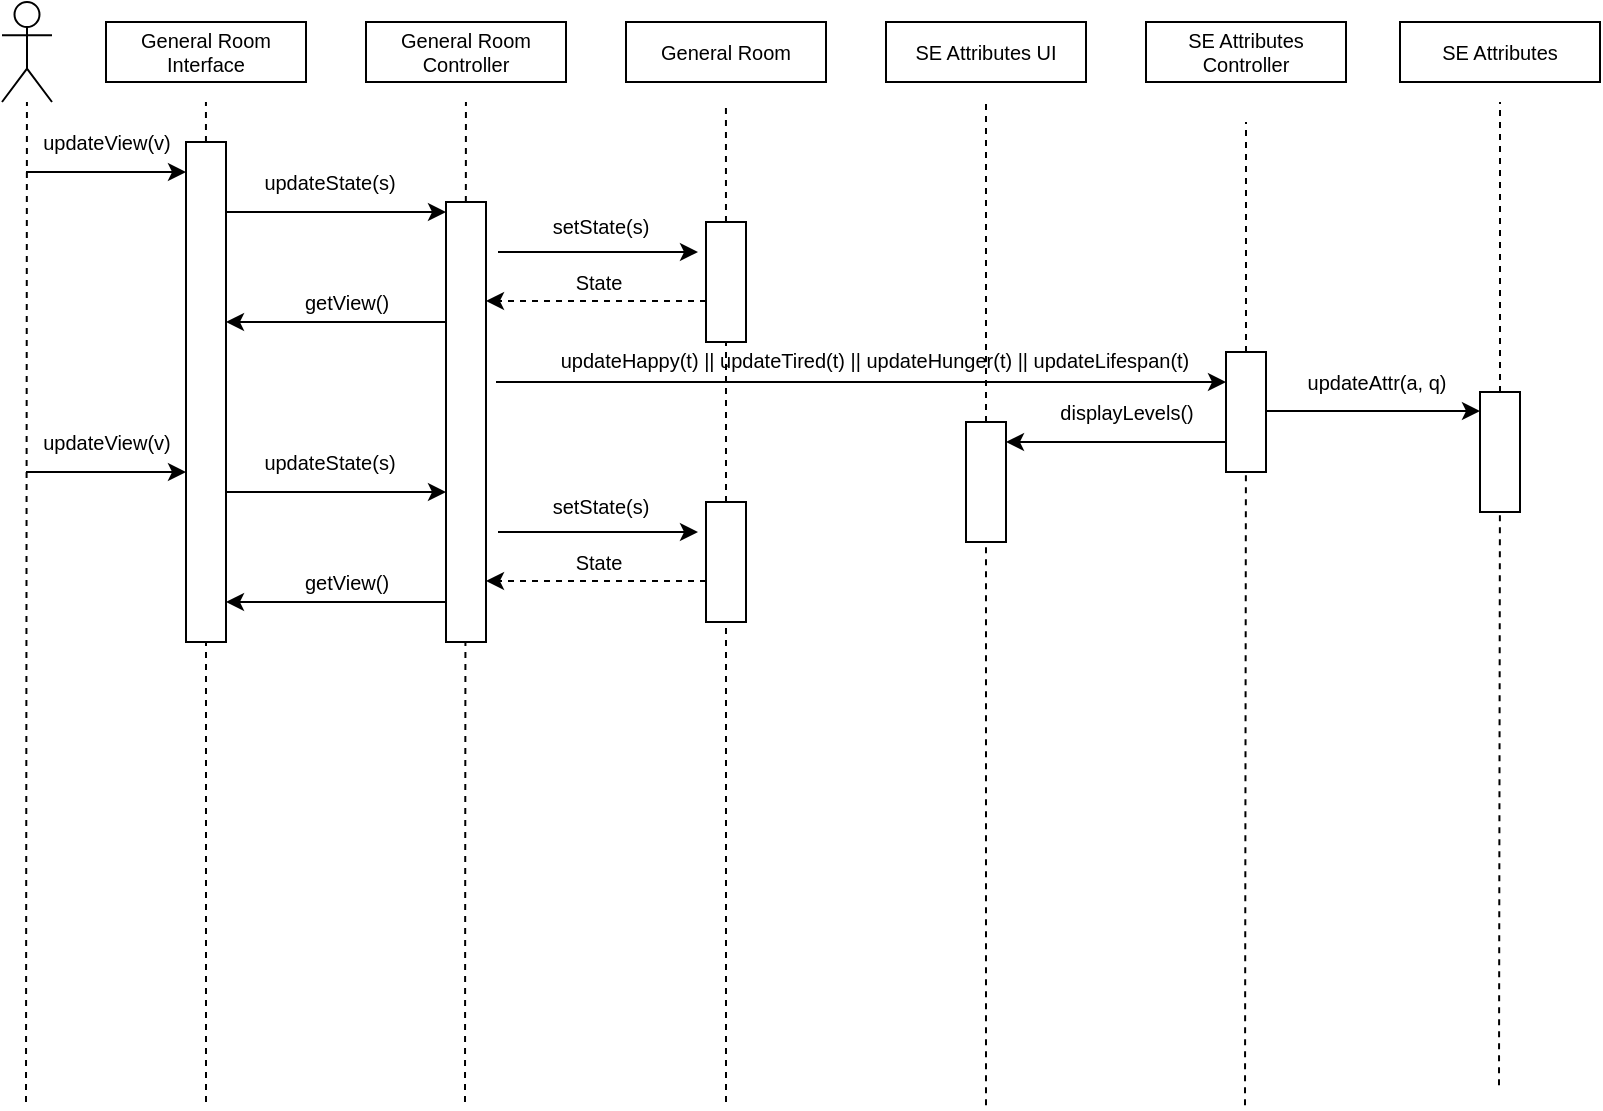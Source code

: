 <mxfile version="12.6.5" type="device"><diagram id="bSyGVulKYoB8xqUsKozT" name="Page-1"><mxGraphModel dx="1092" dy="816" grid="1" gridSize="10" guides="1" tooltips="1" connect="1" arrows="1" fold="1" page="1" pageScale="1" pageWidth="827" pageHeight="1169" math="0" shadow="0"><root><mxCell id="0"/><mxCell id="1" parent="0"/><mxCell id="Ax4ERcXIF4Rt8zdVj1uN-2" value="" style="shape=umlActor;verticalLabelPosition=bottom;labelBackgroundColor=#ffffff;verticalAlign=top;html=1;outlineConnect=0;strokeWidth=1;" parent="1" vertex="1"><mxGeometry x="28" y="10" width="25" height="50" as="geometry"/></mxCell><mxCell id="Ax4ERcXIF4Rt8zdVj1uN-3" value="" style="endArrow=none;dashed=1;html=1;targetPerimeterSpacing=0;" parent="1" target="Ax4ERcXIF4Rt8zdVj1uN-2" edge="1"><mxGeometry width="50" height="50" relative="1" as="geometry"><mxPoint x="40" y="560" as="sourcePoint"/><mxPoint x="90" y="170" as="targetPoint"/></mxGeometry></mxCell><mxCell id="Ax4ERcXIF4Rt8zdVj1uN-4" value="General Room Interface" style="rounded=0;whiteSpace=wrap;html=1;fontStyle=0;strokeWidth=1;fontSize=10;" parent="1" vertex="1"><mxGeometry x="80" y="20" width="100" height="30" as="geometry"/></mxCell><mxCell id="Ax4ERcXIF4Rt8zdVj1uN-5" value="General Room Controller" style="rounded=0;whiteSpace=wrap;html=1;strokeWidth=1;fontStyle=0;fontSize=10;" parent="1" vertex="1"><mxGeometry x="210" y="20" width="100" height="30" as="geometry"/></mxCell><mxCell id="Ax4ERcXIF4Rt8zdVj1uN-6" value="General Room" style="rounded=0;whiteSpace=wrap;html=1;fontStyle=0;strokeWidth=1;fontSize=10;" parent="1" vertex="1"><mxGeometry x="340" y="20" width="100" height="30" as="geometry"/></mxCell><mxCell id="Ax4ERcXIF4Rt8zdVj1uN-7" value="SE Attributes UI" style="rounded=0;whiteSpace=wrap;html=1;fontStyle=0;strokeWidth=1;fontSize=10;" parent="1" vertex="1"><mxGeometry x="470" y="20" width="100" height="30" as="geometry"/></mxCell><mxCell id="Ax4ERcXIF4Rt8zdVj1uN-8" value="SE Attributes Controller" style="rounded=0;whiteSpace=wrap;html=1;fontStyle=0;strokeWidth=1;fontSize=10;" parent="1" vertex="1"><mxGeometry x="600" y="20" width="100" height="30" as="geometry"/></mxCell><mxCell id="Ax4ERcXIF4Rt8zdVj1uN-9" value="SE Attributes" style="rounded=0;whiteSpace=wrap;html=1;fontStyle=0;strokeWidth=1;fontSize=10;" parent="1" vertex="1"><mxGeometry x="727" y="20" width="100" height="30" as="geometry"/></mxCell><mxCell id="Ax4ERcXIF4Rt8zdVj1uN-11" value="" style="endArrow=none;dashed=1;html=1;targetPerimeterSpacing=0;" parent="1" source="Ax4ERcXIF4Rt8zdVj1uN-14" edge="1"><mxGeometry width="50" height="50" relative="1" as="geometry"><mxPoint x="129.5" y="560" as="sourcePoint"/><mxPoint x="129.976" y="60" as="targetPoint"/></mxGeometry></mxCell><mxCell id="Ax4ERcXIF4Rt8zdVj1uN-12" value="" style="endArrow=none;dashed=1;html=1;targetPerimeterSpacing=0;" parent="1" edge="1"><mxGeometry width="50" height="50" relative="1" as="geometry"><mxPoint x="259.5" y="560" as="sourcePoint"/><mxPoint x="259.976" y="60" as="targetPoint"/></mxGeometry></mxCell><mxCell id="Ax4ERcXIF4Rt8zdVj1uN-13" value="" style="endArrow=none;dashed=1;html=1;targetPerimeterSpacing=0;" parent="1" source="Ax4ERcXIF4Rt8zdVj1uN-21" edge="1"><mxGeometry width="50" height="50" relative="1" as="geometry"><mxPoint x="389.5" y="560" as="sourcePoint"/><mxPoint x="389.976" y="60" as="targetPoint"/></mxGeometry></mxCell><mxCell id="Ax4ERcXIF4Rt8zdVj1uN-14" value="" style="rounded=0;whiteSpace=wrap;html=1;" parent="1" vertex="1"><mxGeometry x="120" y="80" width="20" height="250" as="geometry"/></mxCell><mxCell id="Ax4ERcXIF4Rt8zdVj1uN-15" value="" style="endArrow=none;dashed=1;html=1;targetPerimeterSpacing=0;" parent="1" target="Ax4ERcXIF4Rt8zdVj1uN-14" edge="1"><mxGeometry width="50" height="50" relative="1" as="geometry"><mxPoint x="130" y="560" as="sourcePoint"/><mxPoint x="129.976" y="60" as="targetPoint"/></mxGeometry></mxCell><mxCell id="Ax4ERcXIF4Rt8zdVj1uN-16" value="" style="endArrow=classic;html=1;strokeWidth=1;" parent="1" edge="1"><mxGeometry width="50" height="50" relative="1" as="geometry"><mxPoint x="40" y="95" as="sourcePoint"/><mxPoint x="120" y="95" as="targetPoint"/></mxGeometry></mxCell><mxCell id="Ax4ERcXIF4Rt8zdVj1uN-17" value="&lt;span style=&quot;font-size: 10px&quot;&gt;updateView(v)&lt;/span&gt;" style="text;html=1;align=center;verticalAlign=middle;resizable=0;points=[];autosize=1;" parent="1" vertex="1"><mxGeometry x="40" y="70" width="80" height="20" as="geometry"/></mxCell><mxCell id="Ax4ERcXIF4Rt8zdVj1uN-18" style="rounded=0;orthogonalLoop=1;jettySize=auto;html=1;entryX=0;entryY=0.25;entryDx=0;entryDy=0;targetPerimeterSpacing=0;strokeWidth=1;" parent="1" edge="1"><mxGeometry relative="1" as="geometry"><mxPoint x="276" y="135" as="sourcePoint"/><mxPoint x="376" y="135" as="targetPoint"/></mxGeometry></mxCell><mxCell id="Ax4ERcXIF4Rt8zdVj1uN-19" value="" style="endArrow=classic;html=1;strokeWidth=1;exitX=1;exitY=0.75;exitDx=0;exitDy=0;" parent="1" edge="1"><mxGeometry width="50" height="50" relative="1" as="geometry"><mxPoint x="140" y="115" as="sourcePoint"/><mxPoint x="250" y="115" as="targetPoint"/></mxGeometry></mxCell><mxCell id="Ax4ERcXIF4Rt8zdVj1uN-20" value="updateState(s)" style="text;html=1;strokeColor=none;fillColor=none;align=center;verticalAlign=middle;whiteSpace=wrap;rounded=0;fontSize=10;" parent="1" vertex="1"><mxGeometry x="152" y="90" width="80" height="20" as="geometry"/></mxCell><mxCell id="Ax4ERcXIF4Rt8zdVj1uN-21" value="" style="rounded=0;whiteSpace=wrap;html=1;" parent="1" vertex="1"><mxGeometry x="380" y="120" width="20" height="60" as="geometry"/></mxCell><mxCell id="Ax4ERcXIF4Rt8zdVj1uN-22" value="" style="endArrow=none;dashed=1;html=1;targetPerimeterSpacing=0;" parent="1" source="Ax4ERcXIF4Rt8zdVj1uN-115" target="Ax4ERcXIF4Rt8zdVj1uN-21" edge="1"><mxGeometry width="50" height="50" relative="1" as="geometry"><mxPoint x="390" y="560" as="sourcePoint"/><mxPoint x="389.976" y="60" as="targetPoint"/></mxGeometry></mxCell><mxCell id="Ax4ERcXIF4Rt8zdVj1uN-23" value="setState(s)" style="text;html=1;align=center;verticalAlign=middle;resizable=0;points=[];autosize=1;fontSize=10;" parent="1" vertex="1"><mxGeometry x="297" y="112" width="60" height="20" as="geometry"/></mxCell><mxCell id="Ax4ERcXIF4Rt8zdVj1uN-37" value="" style="endArrow=none;dashed=1;html=1;strokeWidth=1;fontSize=10;" parent="1" source="Ax4ERcXIF4Rt8zdVj1uN-90" edge="1"><mxGeometry width="50" height="50" relative="1" as="geometry"><mxPoint x="520" y="561.6" as="sourcePoint"/><mxPoint x="520" y="60" as="targetPoint"/></mxGeometry></mxCell><mxCell id="Ax4ERcXIF4Rt8zdVj1uN-42" value="" style="endArrow=none;dashed=1;html=1;strokeWidth=1;fontSize=10;" parent="1" source="Ax4ERcXIF4Rt8zdVj1uN-86" edge="1"><mxGeometry width="50" height="50" relative="1" as="geometry"><mxPoint x="649.5" y="561.6" as="sourcePoint"/><mxPoint x="650" y="70" as="targetPoint"/></mxGeometry></mxCell><mxCell id="Ax4ERcXIF4Rt8zdVj1uN-50" value="" style="endArrow=none;dashed=1;html=1;strokeWidth=1;fontSize=10;" parent="1" source="Ax4ERcXIF4Rt8zdVj1uN-100" edge="1"><mxGeometry width="50" height="50" relative="1" as="geometry"><mxPoint x="776.5" y="551.6" as="sourcePoint"/><mxPoint x="777" y="60" as="targetPoint"/></mxGeometry></mxCell><mxCell id="Ax4ERcXIF4Rt8zdVj1uN-52" value="" style="rounded=0;whiteSpace=wrap;html=1;" parent="1" vertex="1"><mxGeometry x="250" y="110" width="20" height="220" as="geometry"/></mxCell><mxCell id="Ax4ERcXIF4Rt8zdVj1uN-87" value="" style="endArrow=none;dashed=1;html=1;strokeWidth=1;fontSize=10;" parent="1" target="Ax4ERcXIF4Rt8zdVj1uN-86" edge="1"><mxGeometry width="50" height="50" relative="1" as="geometry"><mxPoint x="649.5" y="561.6" as="sourcePoint"/><mxPoint x="650" y="70" as="targetPoint"/></mxGeometry></mxCell><mxCell id="Ax4ERcXIF4Rt8zdVj1uN-88" value="" style="endArrow=classic;html=1;entryX=0;entryY=0.25;entryDx=0;entryDy=0;" parent="1" target="Ax4ERcXIF4Rt8zdVj1uN-86" edge="1"><mxGeometry width="50" height="50" relative="1" as="geometry"><mxPoint x="275" y="200" as="sourcePoint"/><mxPoint x="480" y="260" as="targetPoint"/></mxGeometry></mxCell><mxCell id="Ax4ERcXIF4Rt8zdVj1uN-89" value="updateHappy(t) || updateTired(t) || updateHunger(t) || updateLifespan(t)" style="text;html=1;align=center;verticalAlign=middle;resizable=0;points=[];autosize=1;fontSize=10;" parent="1" vertex="1"><mxGeometry x="299" y="179" width="330" height="20" as="geometry"/></mxCell><mxCell id="Ax4ERcXIF4Rt8zdVj1uN-90" value="" style="rounded=0;whiteSpace=wrap;html=1;" parent="1" vertex="1"><mxGeometry x="510" y="220" width="20" height="60" as="geometry"/></mxCell><mxCell id="Ax4ERcXIF4Rt8zdVj1uN-91" value="" style="endArrow=none;dashed=1;html=1;strokeWidth=1;fontSize=10;" parent="1" target="Ax4ERcXIF4Rt8zdVj1uN-90" edge="1"><mxGeometry width="50" height="50" relative="1" as="geometry"><mxPoint x="520" y="561.6" as="sourcePoint"/><mxPoint x="520" y="60" as="targetPoint"/></mxGeometry></mxCell><mxCell id="Ax4ERcXIF4Rt8zdVj1uN-92" style="edgeStyle=none;rounded=0;orthogonalLoop=1;jettySize=auto;html=1;targetPerimeterSpacing=0;strokeWidth=1;fontSize=10;" parent="1" edge="1"><mxGeometry relative="1" as="geometry"><mxPoint x="640" y="230" as="sourcePoint"/><mxPoint x="530" y="230" as="targetPoint"/></mxGeometry></mxCell><mxCell id="Ax4ERcXIF4Rt8zdVj1uN-93" value="displayLevels()" style="text;html=1;align=center;verticalAlign=middle;resizable=0;points=[];autosize=1;fontSize=10;" parent="1" vertex="1"><mxGeometry x="550" y="205" width="80" height="20" as="geometry"/></mxCell><mxCell id="Ax4ERcXIF4Rt8zdVj1uN-94" style="edgeStyle=none;rounded=0;orthogonalLoop=1;jettySize=auto;html=1;targetPerimeterSpacing=0;strokeWidth=1;fontSize=10;" parent="1" edge="1"><mxGeometry relative="1" as="geometry"><mxPoint x="250" y="170" as="sourcePoint"/><mxPoint x="140" y="170" as="targetPoint"/></mxGeometry></mxCell><mxCell id="Ax4ERcXIF4Rt8zdVj1uN-95" value="getView()" style="text;html=1;align=center;verticalAlign=middle;resizable=0;points=[];autosize=1;fontSize=10;" parent="1" vertex="1"><mxGeometry x="170" y="150" width="60" height="20" as="geometry"/></mxCell><mxCell id="Ax4ERcXIF4Rt8zdVj1uN-98" style="edgeStyle=none;rounded=0;orthogonalLoop=1;jettySize=auto;html=1;targetPerimeterSpacing=0;strokeWidth=1;fontSize=10;dashed=1;" parent="1" edge="1"><mxGeometry relative="1" as="geometry"><mxPoint x="380" y="159.5" as="sourcePoint"/><mxPoint x="270" y="159.5" as="targetPoint"/></mxGeometry></mxCell><mxCell id="Ax4ERcXIF4Rt8zdVj1uN-99" value="State" style="text;html=1;align=center;verticalAlign=middle;resizable=0;points=[];autosize=1;fontSize=10;" parent="1" vertex="1"><mxGeometry x="306" y="140" width="40" height="20" as="geometry"/></mxCell><mxCell id="Ax4ERcXIF4Rt8zdVj1uN-100" value="" style="rounded=0;whiteSpace=wrap;html=1;" parent="1" vertex="1"><mxGeometry x="767" y="205" width="20" height="60" as="geometry"/></mxCell><mxCell id="Ax4ERcXIF4Rt8zdVj1uN-103" value="" style="endArrow=none;dashed=1;html=1;strokeWidth=1;fontSize=10;" parent="1" target="Ax4ERcXIF4Rt8zdVj1uN-100" edge="1"><mxGeometry width="50" height="50" relative="1" as="geometry"><mxPoint x="776.5" y="551.6" as="sourcePoint"/><mxPoint x="777" y="60" as="targetPoint"/></mxGeometry></mxCell><mxCell id="Ax4ERcXIF4Rt8zdVj1uN-104" style="edgeStyle=none;rounded=0;orthogonalLoop=1;jettySize=auto;html=1;targetPerimeterSpacing=0;strokeWidth=1;fontSize=10;startArrow=classic;startFill=1;endArrow=none;endFill=0;" parent="1" edge="1"><mxGeometry relative="1" as="geometry"><mxPoint x="767" y="214.5" as="sourcePoint"/><mxPoint x="657" y="214.5" as="targetPoint"/></mxGeometry></mxCell><mxCell id="Ax4ERcXIF4Rt8zdVj1uN-86" value="" style="rounded=0;whiteSpace=wrap;html=1;" parent="1" vertex="1"><mxGeometry x="640" y="185" width="20" height="60" as="geometry"/></mxCell><mxCell id="Ax4ERcXIF4Rt8zdVj1uN-105" value="updateAttr(a, q)" style="text;html=1;align=center;verticalAlign=middle;resizable=0;points=[];autosize=1;fontSize=10;" parent="1" vertex="1"><mxGeometry x="670" y="190" width="90" height="20" as="geometry"/></mxCell><mxCell id="Ax4ERcXIF4Rt8zdVj1uN-107" value="" style="endArrow=classic;html=1;strokeWidth=1;" parent="1" edge="1"><mxGeometry width="50" height="50" relative="1" as="geometry"><mxPoint x="40" y="245" as="sourcePoint"/><mxPoint x="120" y="245" as="targetPoint"/></mxGeometry></mxCell><mxCell id="Ax4ERcXIF4Rt8zdVj1uN-108" value="updateView(v)" style="text;html=1;align=center;verticalAlign=middle;resizable=0;points=[];autosize=1;fontSize=10;" parent="1" vertex="1"><mxGeometry x="40" y="220" width="80" height="20" as="geometry"/></mxCell><mxCell id="Ax4ERcXIF4Rt8zdVj1uN-111" value="" style="endArrow=classic;html=1;strokeWidth=1;exitX=1;exitY=0.75;exitDx=0;exitDy=0;" parent="1" edge="1"><mxGeometry width="50" height="50" relative="1" as="geometry"><mxPoint x="140" y="255" as="sourcePoint"/><mxPoint x="250" y="255" as="targetPoint"/></mxGeometry></mxCell><mxCell id="Ax4ERcXIF4Rt8zdVj1uN-112" value="updateState(s)" style="text;html=1;strokeColor=none;fillColor=none;align=center;verticalAlign=middle;whiteSpace=wrap;rounded=0;fontSize=10;" parent="1" vertex="1"><mxGeometry x="152" y="230" width="80" height="20" as="geometry"/></mxCell><mxCell id="Ax4ERcXIF4Rt8zdVj1uN-113" style="edgeStyle=none;rounded=0;orthogonalLoop=1;jettySize=auto;html=1;targetPerimeterSpacing=0;strokeWidth=1;fontSize=10;" parent="1" edge="1"><mxGeometry relative="1" as="geometry"><mxPoint x="250" y="310" as="sourcePoint"/><mxPoint x="140" y="310" as="targetPoint"/></mxGeometry></mxCell><mxCell id="Ax4ERcXIF4Rt8zdVj1uN-114" value="getView()" style="text;html=1;align=center;verticalAlign=middle;resizable=0;points=[];autosize=1;fontSize=10;" parent="1" vertex="1"><mxGeometry x="170" y="290" width="60" height="20" as="geometry"/></mxCell><mxCell id="Ax4ERcXIF4Rt8zdVj1uN-115" value="" style="rounded=0;whiteSpace=wrap;html=1;" parent="1" vertex="1"><mxGeometry x="380" y="260" width="20" height="60" as="geometry"/></mxCell><mxCell id="Ax4ERcXIF4Rt8zdVj1uN-116" value="" style="endArrow=none;dashed=1;html=1;targetPerimeterSpacing=0;" parent="1" target="Ax4ERcXIF4Rt8zdVj1uN-115" edge="1"><mxGeometry width="50" height="50" relative="1" as="geometry"><mxPoint x="390" y="560" as="sourcePoint"/><mxPoint x="390" y="180" as="targetPoint"/></mxGeometry></mxCell><mxCell id="Ax4ERcXIF4Rt8zdVj1uN-119" style="rounded=0;orthogonalLoop=1;jettySize=auto;html=1;entryX=0;entryY=0.25;entryDx=0;entryDy=0;targetPerimeterSpacing=0;strokeWidth=1;" parent="1" edge="1"><mxGeometry relative="1" as="geometry"><mxPoint x="276" y="275" as="sourcePoint"/><mxPoint x="376" y="275" as="targetPoint"/></mxGeometry></mxCell><mxCell id="Ax4ERcXIF4Rt8zdVj1uN-120" value="" style="rounded=0;whiteSpace=wrap;html=1;" parent="1" vertex="1"><mxGeometry x="380" y="260" width="20" height="60" as="geometry"/></mxCell><mxCell id="Ax4ERcXIF4Rt8zdVj1uN-121" value="setState(s)" style="text;html=1;align=center;verticalAlign=middle;resizable=0;points=[];autosize=1;fontSize=10;" parent="1" vertex="1"><mxGeometry x="297" y="252" width="60" height="20" as="geometry"/></mxCell><mxCell id="Ax4ERcXIF4Rt8zdVj1uN-122" style="edgeStyle=none;rounded=0;orthogonalLoop=1;jettySize=auto;html=1;targetPerimeterSpacing=0;strokeWidth=1;fontSize=10;dashed=1;" parent="1" edge="1"><mxGeometry relative="1" as="geometry"><mxPoint x="380" y="299.5" as="sourcePoint"/><mxPoint x="270" y="299.5" as="targetPoint"/></mxGeometry></mxCell><mxCell id="Ax4ERcXIF4Rt8zdVj1uN-123" value="State" style="text;html=1;align=center;verticalAlign=middle;resizable=0;points=[];autosize=1;fontSize=10;" parent="1" vertex="1"><mxGeometry x="306" y="280" width="40" height="20" as="geometry"/></mxCell></root></mxGraphModel></diagram></mxfile>